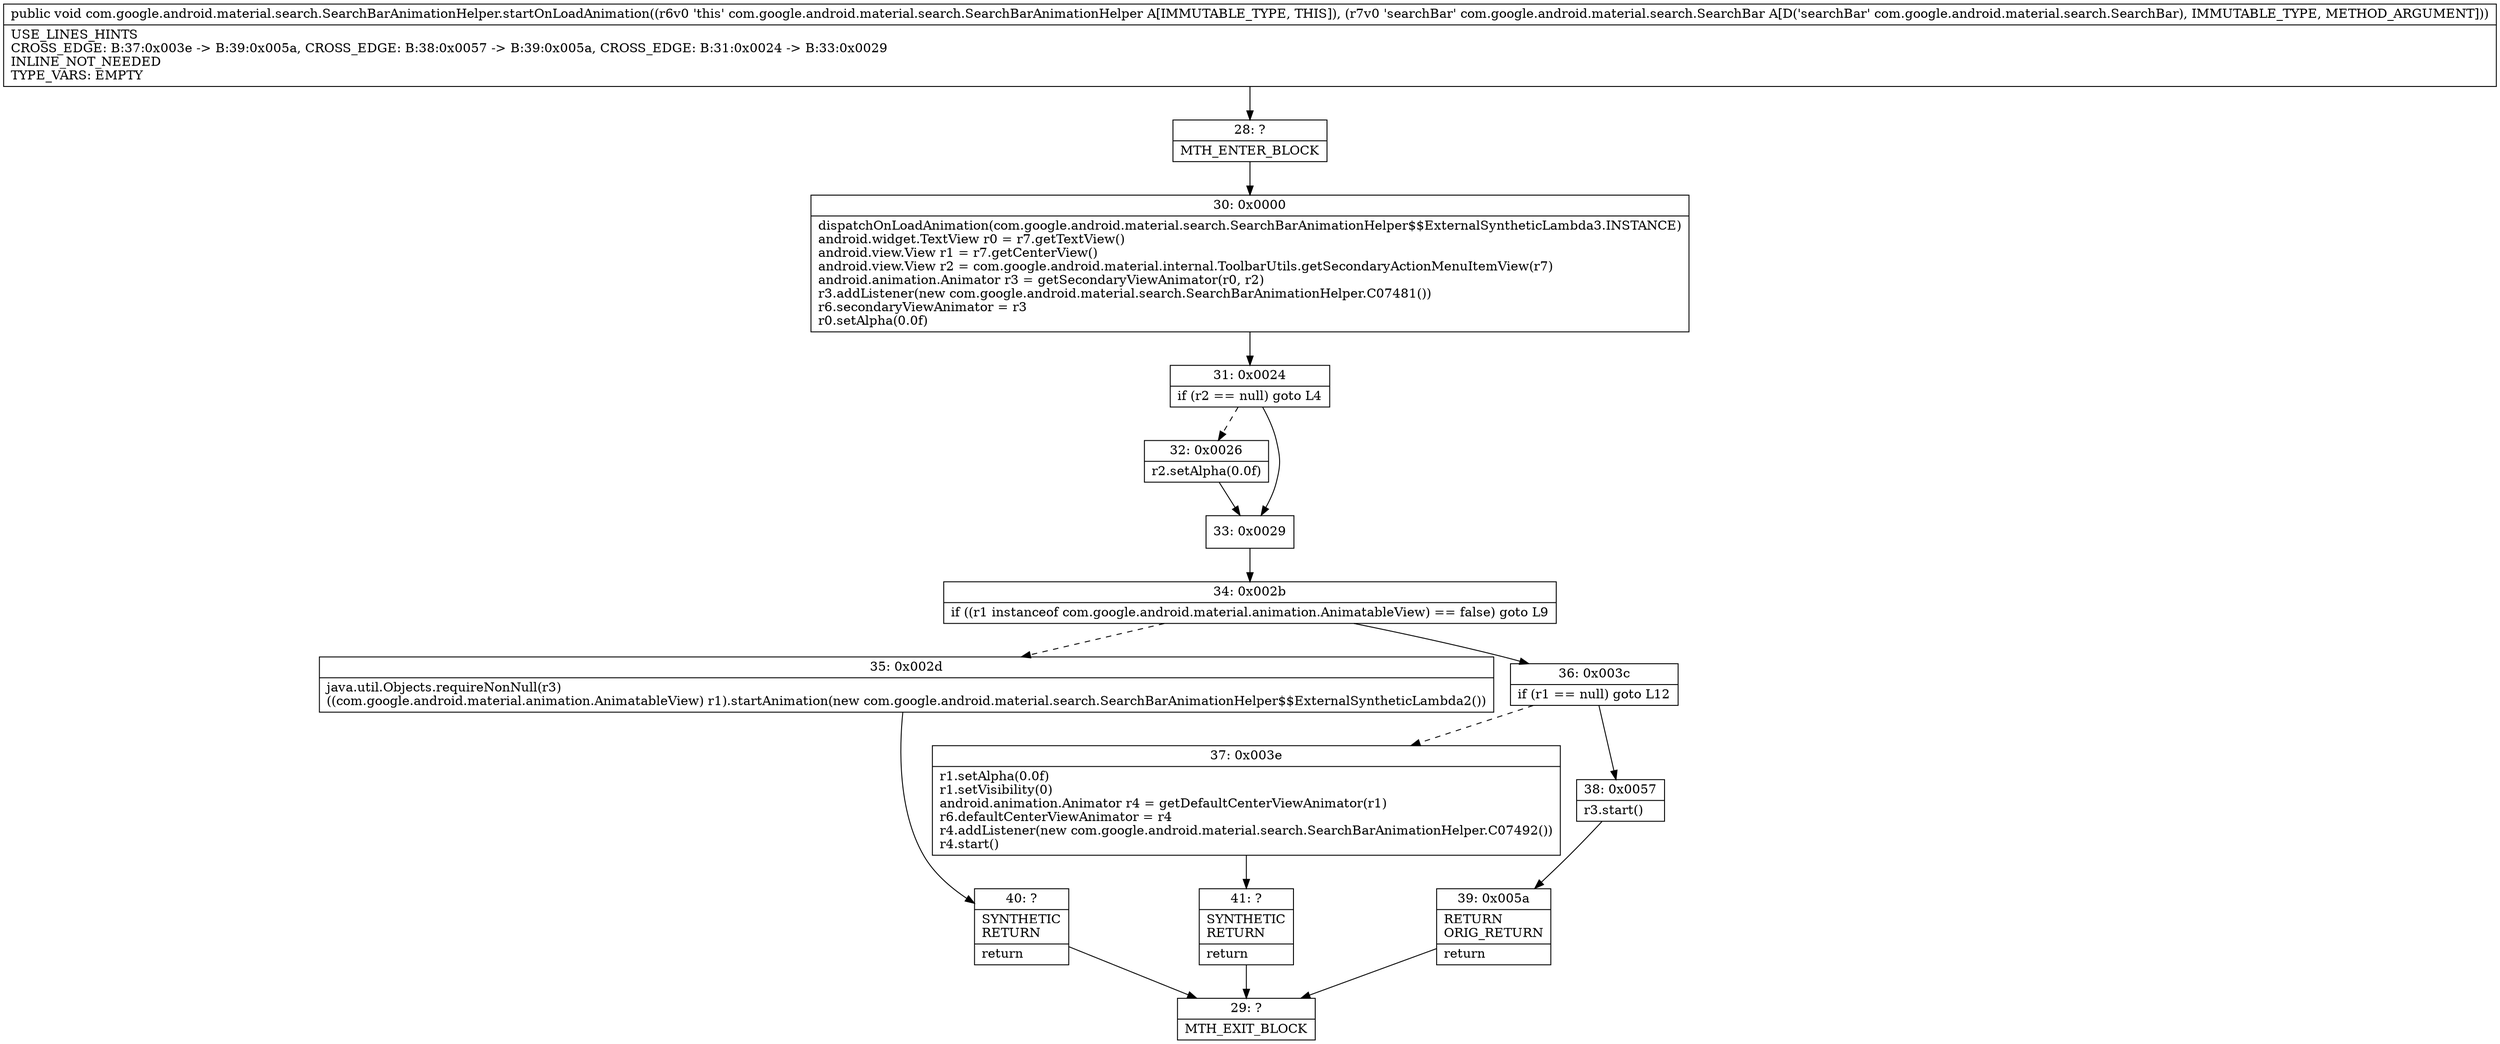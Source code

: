 digraph "CFG forcom.google.android.material.search.SearchBarAnimationHelper.startOnLoadAnimation(Lcom\/google\/android\/material\/search\/SearchBar;)V" {
Node_28 [shape=record,label="{28\:\ ?|MTH_ENTER_BLOCK\l}"];
Node_30 [shape=record,label="{30\:\ 0x0000|dispatchOnLoadAnimation(com.google.android.material.search.SearchBarAnimationHelper$$ExternalSyntheticLambda3.INSTANCE)\landroid.widget.TextView r0 = r7.getTextView()\landroid.view.View r1 = r7.getCenterView()\landroid.view.View r2 = com.google.android.material.internal.ToolbarUtils.getSecondaryActionMenuItemView(r7)\landroid.animation.Animator r3 = getSecondaryViewAnimator(r0, r2)\lr3.addListener(new com.google.android.material.search.SearchBarAnimationHelper.C07481())\lr6.secondaryViewAnimator = r3\lr0.setAlpha(0.0f)\l}"];
Node_31 [shape=record,label="{31\:\ 0x0024|if (r2 == null) goto L4\l}"];
Node_32 [shape=record,label="{32\:\ 0x0026|r2.setAlpha(0.0f)\l}"];
Node_33 [shape=record,label="{33\:\ 0x0029}"];
Node_34 [shape=record,label="{34\:\ 0x002b|if ((r1 instanceof com.google.android.material.animation.AnimatableView) == false) goto L9\l}"];
Node_35 [shape=record,label="{35\:\ 0x002d|java.util.Objects.requireNonNull(r3)\l((com.google.android.material.animation.AnimatableView) r1).startAnimation(new com.google.android.material.search.SearchBarAnimationHelper$$ExternalSyntheticLambda2())\l}"];
Node_40 [shape=record,label="{40\:\ ?|SYNTHETIC\lRETURN\l|return\l}"];
Node_29 [shape=record,label="{29\:\ ?|MTH_EXIT_BLOCK\l}"];
Node_36 [shape=record,label="{36\:\ 0x003c|if (r1 == null) goto L12\l}"];
Node_37 [shape=record,label="{37\:\ 0x003e|r1.setAlpha(0.0f)\lr1.setVisibility(0)\landroid.animation.Animator r4 = getDefaultCenterViewAnimator(r1)\lr6.defaultCenterViewAnimator = r4\lr4.addListener(new com.google.android.material.search.SearchBarAnimationHelper.C07492())\lr4.start()\l}"];
Node_41 [shape=record,label="{41\:\ ?|SYNTHETIC\lRETURN\l|return\l}"];
Node_38 [shape=record,label="{38\:\ 0x0057|r3.start()\l}"];
Node_39 [shape=record,label="{39\:\ 0x005a|RETURN\lORIG_RETURN\l|return\l}"];
MethodNode[shape=record,label="{public void com.google.android.material.search.SearchBarAnimationHelper.startOnLoadAnimation((r6v0 'this' com.google.android.material.search.SearchBarAnimationHelper A[IMMUTABLE_TYPE, THIS]), (r7v0 'searchBar' com.google.android.material.search.SearchBar A[D('searchBar' com.google.android.material.search.SearchBar), IMMUTABLE_TYPE, METHOD_ARGUMENT]))  | USE_LINES_HINTS\lCROSS_EDGE: B:37:0x003e \-\> B:39:0x005a, CROSS_EDGE: B:38:0x0057 \-\> B:39:0x005a, CROSS_EDGE: B:31:0x0024 \-\> B:33:0x0029\lINLINE_NOT_NEEDED\lTYPE_VARS: EMPTY\l}"];
MethodNode -> Node_28;Node_28 -> Node_30;
Node_30 -> Node_31;
Node_31 -> Node_32[style=dashed];
Node_31 -> Node_33;
Node_32 -> Node_33;
Node_33 -> Node_34;
Node_34 -> Node_35[style=dashed];
Node_34 -> Node_36;
Node_35 -> Node_40;
Node_40 -> Node_29;
Node_36 -> Node_37[style=dashed];
Node_36 -> Node_38;
Node_37 -> Node_41;
Node_41 -> Node_29;
Node_38 -> Node_39;
Node_39 -> Node_29;
}

